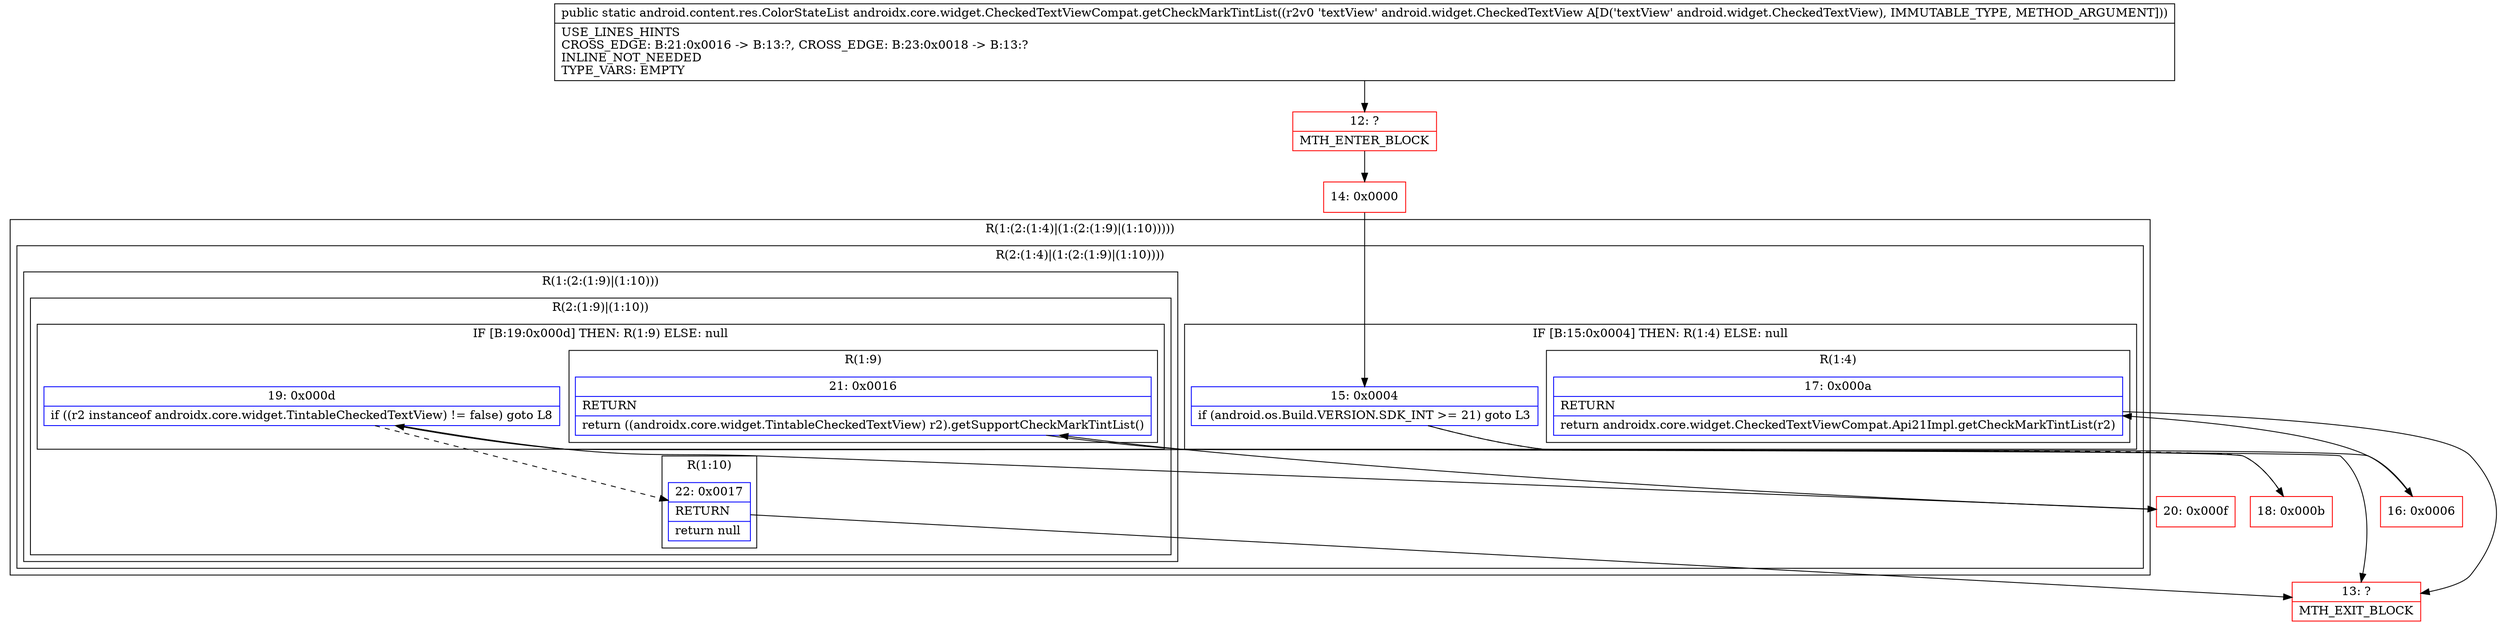 digraph "CFG forandroidx.core.widget.CheckedTextViewCompat.getCheckMarkTintList(Landroid\/widget\/CheckedTextView;)Landroid\/content\/res\/ColorStateList;" {
subgraph cluster_Region_1664306512 {
label = "R(1:(2:(1:4)|(1:(2:(1:9)|(1:10)))))";
node [shape=record,color=blue];
subgraph cluster_Region_1564393933 {
label = "R(2:(1:4)|(1:(2:(1:9)|(1:10))))";
node [shape=record,color=blue];
subgraph cluster_IfRegion_1405352927 {
label = "IF [B:15:0x0004] THEN: R(1:4) ELSE: null";
node [shape=record,color=blue];
Node_15 [shape=record,label="{15\:\ 0x0004|if (android.os.Build.VERSION.SDK_INT \>= 21) goto L3\l}"];
subgraph cluster_Region_718025373 {
label = "R(1:4)";
node [shape=record,color=blue];
Node_17 [shape=record,label="{17\:\ 0x000a|RETURN\l|return androidx.core.widget.CheckedTextViewCompat.Api21Impl.getCheckMarkTintList(r2)\l}"];
}
}
subgraph cluster_Region_1408017241 {
label = "R(1:(2:(1:9)|(1:10)))";
node [shape=record,color=blue];
subgraph cluster_Region_2021077056 {
label = "R(2:(1:9)|(1:10))";
node [shape=record,color=blue];
subgraph cluster_IfRegion_883306898 {
label = "IF [B:19:0x000d] THEN: R(1:9) ELSE: null";
node [shape=record,color=blue];
Node_19 [shape=record,label="{19\:\ 0x000d|if ((r2 instanceof androidx.core.widget.TintableCheckedTextView) != false) goto L8\l}"];
subgraph cluster_Region_2142614849 {
label = "R(1:9)";
node [shape=record,color=blue];
Node_21 [shape=record,label="{21\:\ 0x0016|RETURN\l|return ((androidx.core.widget.TintableCheckedTextView) r2).getSupportCheckMarkTintList()\l}"];
}
}
subgraph cluster_Region_1232414597 {
label = "R(1:10)";
node [shape=record,color=blue];
Node_22 [shape=record,label="{22\:\ 0x0017|RETURN\l|return null\l}"];
}
}
}
}
}
Node_12 [shape=record,color=red,label="{12\:\ ?|MTH_ENTER_BLOCK\l}"];
Node_14 [shape=record,color=red,label="{14\:\ 0x0000}"];
Node_16 [shape=record,color=red,label="{16\:\ 0x0006}"];
Node_13 [shape=record,color=red,label="{13\:\ ?|MTH_EXIT_BLOCK\l}"];
Node_18 [shape=record,color=red,label="{18\:\ 0x000b}"];
Node_20 [shape=record,color=red,label="{20\:\ 0x000f}"];
MethodNode[shape=record,label="{public static android.content.res.ColorStateList androidx.core.widget.CheckedTextViewCompat.getCheckMarkTintList((r2v0 'textView' android.widget.CheckedTextView A[D('textView' android.widget.CheckedTextView), IMMUTABLE_TYPE, METHOD_ARGUMENT]))  | USE_LINES_HINTS\lCROSS_EDGE: B:21:0x0016 \-\> B:13:?, CROSS_EDGE: B:23:0x0018 \-\> B:13:?\lINLINE_NOT_NEEDED\lTYPE_VARS: EMPTY\l}"];
MethodNode -> Node_12;Node_15 -> Node_16;
Node_15 -> Node_18[style=dashed];
Node_17 -> Node_13;
Node_19 -> Node_20;
Node_19 -> Node_22[style=dashed];
Node_21 -> Node_13;
Node_22 -> Node_13;
Node_12 -> Node_14;
Node_14 -> Node_15;
Node_16 -> Node_17;
Node_18 -> Node_19;
Node_20 -> Node_21;
}

